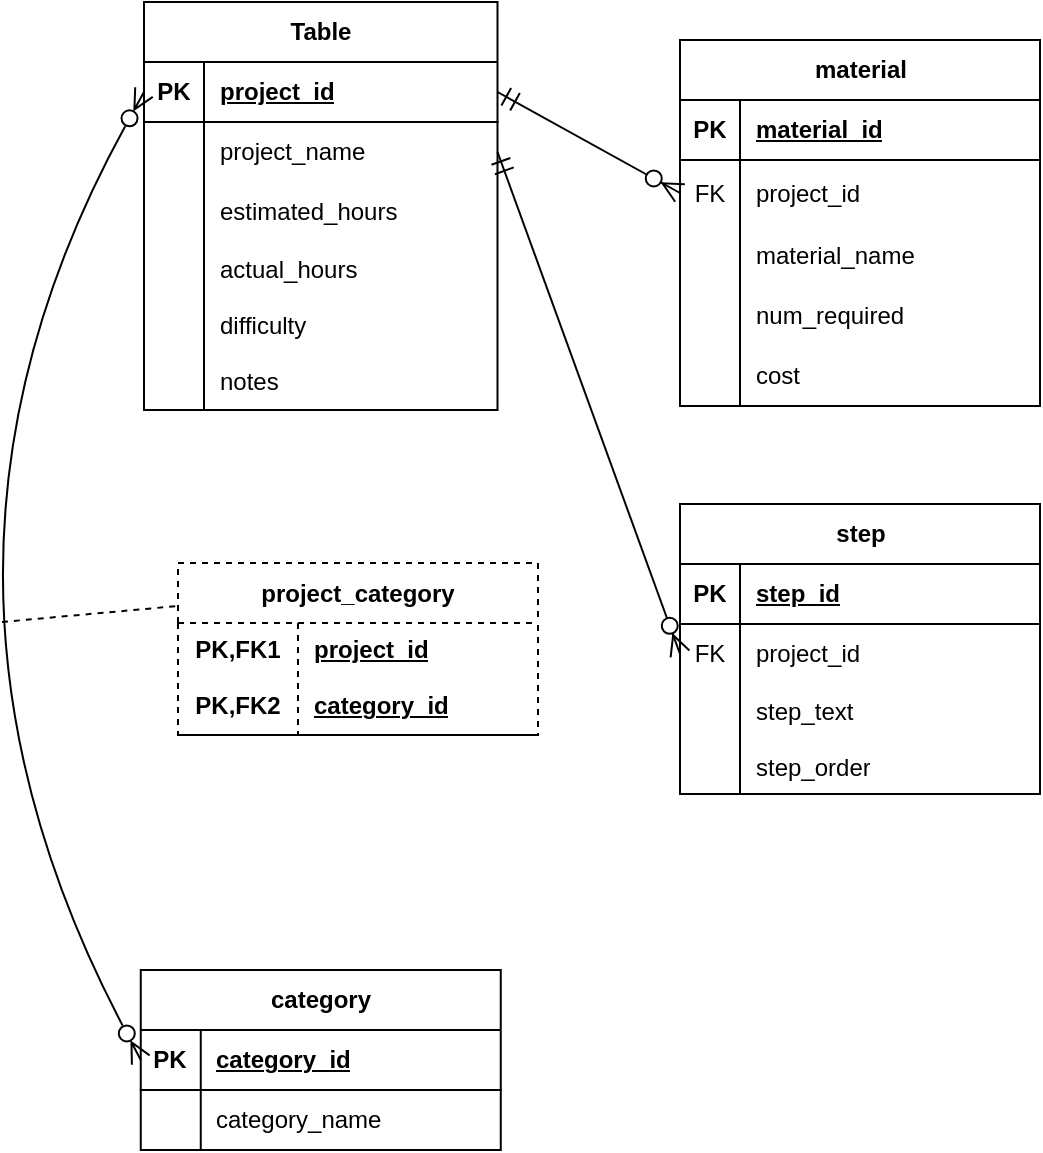 <mxfile version="25.0.3">
  <diagram name="Page-1" id="dqfHKndOHjhhSDqZL-mY">
    <mxGraphModel dx="864" dy="1231" grid="0" gridSize="10" guides="1" tooltips="1" connect="1" arrows="1" fold="1" page="0" pageScale="1" pageWidth="850" pageHeight="1100" math="0" shadow="0">
      <root>
        <mxCell id="0" />
        <mxCell id="1" parent="0" />
        <mxCell id="3CWAr7mMWUFHw-F5XImC-1" value="Table" style="shape=table;startSize=30;container=1;collapsible=1;childLayout=tableLayout;fixedRows=1;rowLines=0;fontStyle=1;align=center;resizeLast=1;html=1;" vertex="1" parent="1">
          <mxGeometry x="-45" y="-164" width="176.75" height="204" as="geometry" />
        </mxCell>
        <mxCell id="3CWAr7mMWUFHw-F5XImC-2" value="" style="shape=tableRow;horizontal=0;startSize=0;swimlaneHead=0;swimlaneBody=0;fillColor=none;collapsible=0;dropTarget=0;points=[[0,0.5],[1,0.5]];portConstraint=eastwest;top=0;left=0;right=0;bottom=1;" vertex="1" parent="3CWAr7mMWUFHw-F5XImC-1">
          <mxGeometry y="30" width="176.75" height="30" as="geometry" />
        </mxCell>
        <mxCell id="3CWAr7mMWUFHw-F5XImC-3" value="PK" style="shape=partialRectangle;connectable=0;fillColor=none;top=0;left=0;bottom=0;right=0;fontStyle=1;overflow=hidden;whiteSpace=wrap;html=1;" vertex="1" parent="3CWAr7mMWUFHw-F5XImC-2">
          <mxGeometry width="30" height="30" as="geometry">
            <mxRectangle width="30" height="30" as="alternateBounds" />
          </mxGeometry>
        </mxCell>
        <mxCell id="3CWAr7mMWUFHw-F5XImC-4" value="project_id" style="shape=partialRectangle;connectable=0;fillColor=none;top=0;left=0;bottom=0;right=0;align=left;spacingLeft=6;fontStyle=5;overflow=hidden;whiteSpace=wrap;html=1;" vertex="1" parent="3CWAr7mMWUFHw-F5XImC-2">
          <mxGeometry x="30" width="146.75" height="30" as="geometry">
            <mxRectangle width="146.75" height="30" as="alternateBounds" />
          </mxGeometry>
        </mxCell>
        <mxCell id="3CWAr7mMWUFHw-F5XImC-5" value="" style="shape=tableRow;horizontal=0;startSize=0;swimlaneHead=0;swimlaneBody=0;fillColor=none;collapsible=0;dropTarget=0;points=[[0,0.5],[1,0.5]];portConstraint=eastwest;top=0;left=0;right=0;bottom=0;" vertex="1" parent="3CWAr7mMWUFHw-F5XImC-1">
          <mxGeometry y="60" width="176.75" height="30" as="geometry" />
        </mxCell>
        <mxCell id="3CWAr7mMWUFHw-F5XImC-6" value="" style="shape=partialRectangle;connectable=0;fillColor=none;top=0;left=0;bottom=0;right=0;editable=1;overflow=hidden;whiteSpace=wrap;html=1;" vertex="1" parent="3CWAr7mMWUFHw-F5XImC-5">
          <mxGeometry width="30" height="30" as="geometry">
            <mxRectangle width="30" height="30" as="alternateBounds" />
          </mxGeometry>
        </mxCell>
        <mxCell id="3CWAr7mMWUFHw-F5XImC-7" value="project_name" style="shape=partialRectangle;connectable=0;fillColor=none;top=0;left=0;bottom=0;right=0;align=left;spacingLeft=6;overflow=hidden;whiteSpace=wrap;html=1;" vertex="1" parent="3CWAr7mMWUFHw-F5XImC-5">
          <mxGeometry x="30" width="146.75" height="30" as="geometry">
            <mxRectangle width="146.75" height="30" as="alternateBounds" />
          </mxGeometry>
        </mxCell>
        <mxCell id="3CWAr7mMWUFHw-F5XImC-8" value="" style="shape=tableRow;horizontal=0;startSize=0;swimlaneHead=0;swimlaneBody=0;fillColor=none;collapsible=0;dropTarget=0;points=[[0,0.5],[1,0.5]];portConstraint=eastwest;top=0;left=0;right=0;bottom=0;" vertex="1" parent="3CWAr7mMWUFHw-F5XImC-1">
          <mxGeometry y="90" width="176.75" height="30" as="geometry" />
        </mxCell>
        <mxCell id="3CWAr7mMWUFHw-F5XImC-9" value="" style="shape=partialRectangle;connectable=0;fillColor=none;top=0;left=0;bottom=0;right=0;editable=1;overflow=hidden;whiteSpace=wrap;html=1;" vertex="1" parent="3CWAr7mMWUFHw-F5XImC-8">
          <mxGeometry width="30" height="30" as="geometry">
            <mxRectangle width="30" height="30" as="alternateBounds" />
          </mxGeometry>
        </mxCell>
        <mxCell id="3CWAr7mMWUFHw-F5XImC-10" value="estimated_hours" style="shape=partialRectangle;connectable=0;fillColor=none;top=0;left=0;bottom=0;right=0;align=left;spacingLeft=6;overflow=hidden;whiteSpace=wrap;html=1;" vertex="1" parent="3CWAr7mMWUFHw-F5XImC-8">
          <mxGeometry x="30" width="146.75" height="30" as="geometry">
            <mxRectangle width="146.75" height="30" as="alternateBounds" />
          </mxGeometry>
        </mxCell>
        <mxCell id="3CWAr7mMWUFHw-F5XImC-11" value="" style="shape=tableRow;horizontal=0;startSize=0;swimlaneHead=0;swimlaneBody=0;fillColor=none;collapsible=0;dropTarget=0;points=[[0,0.5],[1,0.5]];portConstraint=eastwest;top=0;left=0;right=0;bottom=0;" vertex="1" parent="3CWAr7mMWUFHw-F5XImC-1">
          <mxGeometry y="120" width="176.75" height="28" as="geometry" />
        </mxCell>
        <mxCell id="3CWAr7mMWUFHw-F5XImC-12" value="" style="shape=partialRectangle;connectable=0;fillColor=none;top=0;left=0;bottom=0;right=0;editable=1;overflow=hidden;whiteSpace=wrap;html=1;" vertex="1" parent="3CWAr7mMWUFHw-F5XImC-11">
          <mxGeometry width="30" height="28" as="geometry">
            <mxRectangle width="30" height="28" as="alternateBounds" />
          </mxGeometry>
        </mxCell>
        <mxCell id="3CWAr7mMWUFHw-F5XImC-13" value="actual_hours" style="shape=partialRectangle;connectable=0;fillColor=none;top=0;left=0;bottom=0;right=0;align=left;spacingLeft=6;overflow=hidden;whiteSpace=wrap;html=1;" vertex="1" parent="3CWAr7mMWUFHw-F5XImC-11">
          <mxGeometry x="30" width="146.75" height="28" as="geometry">
            <mxRectangle width="146.75" height="28" as="alternateBounds" />
          </mxGeometry>
        </mxCell>
        <mxCell id="3CWAr7mMWUFHw-F5XImC-27" style="shape=tableRow;horizontal=0;startSize=0;swimlaneHead=0;swimlaneBody=0;fillColor=none;collapsible=0;dropTarget=0;points=[[0,0.5],[1,0.5]];portConstraint=eastwest;top=0;left=0;right=0;bottom=0;" vertex="1" parent="3CWAr7mMWUFHw-F5XImC-1">
          <mxGeometry y="148" width="176.75" height="28" as="geometry" />
        </mxCell>
        <mxCell id="3CWAr7mMWUFHw-F5XImC-28" style="shape=partialRectangle;connectable=0;fillColor=none;top=0;left=0;bottom=0;right=0;editable=1;overflow=hidden;whiteSpace=wrap;html=1;" vertex="1" parent="3CWAr7mMWUFHw-F5XImC-27">
          <mxGeometry width="30" height="28" as="geometry">
            <mxRectangle width="30" height="28" as="alternateBounds" />
          </mxGeometry>
        </mxCell>
        <mxCell id="3CWAr7mMWUFHw-F5XImC-29" value="difficulty" style="shape=partialRectangle;connectable=0;fillColor=none;top=0;left=0;bottom=0;right=0;align=left;spacingLeft=6;overflow=hidden;whiteSpace=wrap;html=1;" vertex="1" parent="3CWAr7mMWUFHw-F5XImC-27">
          <mxGeometry x="30" width="146.75" height="28" as="geometry">
            <mxRectangle width="146.75" height="28" as="alternateBounds" />
          </mxGeometry>
        </mxCell>
        <mxCell id="3CWAr7mMWUFHw-F5XImC-30" style="shape=tableRow;horizontal=0;startSize=0;swimlaneHead=0;swimlaneBody=0;fillColor=none;collapsible=0;dropTarget=0;points=[[0,0.5],[1,0.5]];portConstraint=eastwest;top=0;left=0;right=0;bottom=0;" vertex="1" parent="3CWAr7mMWUFHw-F5XImC-1">
          <mxGeometry y="176" width="176.75" height="28" as="geometry" />
        </mxCell>
        <mxCell id="3CWAr7mMWUFHw-F5XImC-31" style="shape=partialRectangle;connectable=0;fillColor=none;top=0;left=0;bottom=0;right=0;editable=1;overflow=hidden;whiteSpace=wrap;html=1;" vertex="1" parent="3CWAr7mMWUFHw-F5XImC-30">
          <mxGeometry width="30" height="28" as="geometry">
            <mxRectangle width="30" height="28" as="alternateBounds" />
          </mxGeometry>
        </mxCell>
        <mxCell id="3CWAr7mMWUFHw-F5XImC-32" value="notes" style="shape=partialRectangle;connectable=0;fillColor=none;top=0;left=0;bottom=0;right=0;align=left;spacingLeft=6;overflow=hidden;whiteSpace=wrap;html=1;" vertex="1" parent="3CWAr7mMWUFHw-F5XImC-30">
          <mxGeometry x="30" width="146.75" height="28" as="geometry">
            <mxRectangle width="146.75" height="28" as="alternateBounds" />
          </mxGeometry>
        </mxCell>
        <object label="material" id="3CWAr7mMWUFHw-F5XImC-14">
          <mxCell style="shape=table;startSize=30;container=1;collapsible=1;childLayout=tableLayout;fixedRows=1;rowLines=0;fontStyle=1;align=center;resizeLast=1;html=1;" vertex="1" parent="1">
            <mxGeometry x="223" y="-145" width="180" height="183" as="geometry">
              <mxRectangle x="223" y="-145" width="197" height="160" as="alternateBounds" />
            </mxGeometry>
          </mxCell>
        </object>
        <mxCell id="3CWAr7mMWUFHw-F5XImC-15" value="" style="shape=tableRow;horizontal=0;startSize=0;swimlaneHead=0;swimlaneBody=0;fillColor=none;collapsible=0;dropTarget=0;points=[[0,0.5],[1,0.5]];portConstraint=eastwest;top=0;left=0;right=0;bottom=1;" vertex="1" parent="3CWAr7mMWUFHw-F5XImC-14">
          <mxGeometry y="30" width="180" height="30" as="geometry" />
        </mxCell>
        <mxCell id="3CWAr7mMWUFHw-F5XImC-16" value="PK" style="shape=partialRectangle;connectable=0;fillColor=none;top=0;left=0;bottom=0;right=0;fontStyle=1;overflow=hidden;whiteSpace=wrap;html=1;" vertex="1" parent="3CWAr7mMWUFHw-F5XImC-15">
          <mxGeometry width="30" height="30" as="geometry">
            <mxRectangle width="30" height="30" as="alternateBounds" />
          </mxGeometry>
        </mxCell>
        <mxCell id="3CWAr7mMWUFHw-F5XImC-17" value="material_id" style="shape=partialRectangle;connectable=0;fillColor=none;top=0;left=0;bottom=0;right=0;align=left;spacingLeft=6;fontStyle=5;overflow=hidden;whiteSpace=wrap;html=1;" vertex="1" parent="3CWAr7mMWUFHw-F5XImC-15">
          <mxGeometry x="30" width="150" height="30" as="geometry">
            <mxRectangle width="150" height="30" as="alternateBounds" />
          </mxGeometry>
        </mxCell>
        <mxCell id="3CWAr7mMWUFHw-F5XImC-18" value="" style="shape=tableRow;horizontal=0;startSize=0;swimlaneHead=0;swimlaneBody=0;fillColor=none;collapsible=0;dropTarget=0;points=[[0,0.5],[1,0.5]];portConstraint=eastwest;top=0;left=0;right=0;bottom=0;" vertex="1" parent="3CWAr7mMWUFHw-F5XImC-14">
          <mxGeometry y="60" width="180" height="33" as="geometry" />
        </mxCell>
        <mxCell id="3CWAr7mMWUFHw-F5XImC-19" value="FK" style="shape=partialRectangle;connectable=0;fillColor=none;top=0;left=0;bottom=0;right=0;editable=1;overflow=hidden;whiteSpace=wrap;html=1;" vertex="1" parent="3CWAr7mMWUFHw-F5XImC-18">
          <mxGeometry width="30" height="33" as="geometry">
            <mxRectangle width="30" height="33" as="alternateBounds" />
          </mxGeometry>
        </mxCell>
        <mxCell id="3CWAr7mMWUFHw-F5XImC-20" value="project_id" style="shape=partialRectangle;connectable=0;fillColor=none;top=0;left=0;bottom=0;right=0;align=left;spacingLeft=6;overflow=hidden;whiteSpace=wrap;html=1;" vertex="1" parent="3CWAr7mMWUFHw-F5XImC-18">
          <mxGeometry x="30" width="150" height="33" as="geometry">
            <mxRectangle width="150" height="33" as="alternateBounds" />
          </mxGeometry>
        </mxCell>
        <mxCell id="3CWAr7mMWUFHw-F5XImC-21" value="" style="shape=tableRow;horizontal=0;startSize=0;swimlaneHead=0;swimlaneBody=0;fillColor=none;collapsible=0;dropTarget=0;points=[[0,0.5],[1,0.5]];portConstraint=eastwest;top=0;left=0;right=0;bottom=0;" vertex="1" parent="3CWAr7mMWUFHw-F5XImC-14">
          <mxGeometry y="93" width="180" height="30" as="geometry" />
        </mxCell>
        <mxCell id="3CWAr7mMWUFHw-F5XImC-22" value="" style="shape=partialRectangle;connectable=0;fillColor=none;top=0;left=0;bottom=0;right=0;editable=1;overflow=hidden;whiteSpace=wrap;html=1;" vertex="1" parent="3CWAr7mMWUFHw-F5XImC-21">
          <mxGeometry width="30" height="30" as="geometry">
            <mxRectangle width="30" height="30" as="alternateBounds" />
          </mxGeometry>
        </mxCell>
        <mxCell id="3CWAr7mMWUFHw-F5XImC-23" value="material_name" style="shape=partialRectangle;connectable=0;fillColor=none;top=0;left=0;bottom=0;right=0;align=left;spacingLeft=6;overflow=hidden;whiteSpace=wrap;html=1;" vertex="1" parent="3CWAr7mMWUFHw-F5XImC-21">
          <mxGeometry x="30" width="150" height="30" as="geometry">
            <mxRectangle width="150" height="30" as="alternateBounds" />
          </mxGeometry>
        </mxCell>
        <mxCell id="3CWAr7mMWUFHw-F5XImC-24" value="" style="shape=tableRow;horizontal=0;startSize=0;swimlaneHead=0;swimlaneBody=0;fillColor=none;collapsible=0;dropTarget=0;points=[[0,0.5],[1,0.5]];portConstraint=eastwest;top=0;left=0;right=0;bottom=0;" vertex="1" parent="3CWAr7mMWUFHw-F5XImC-14">
          <mxGeometry y="123" width="180" height="30" as="geometry" />
        </mxCell>
        <mxCell id="3CWAr7mMWUFHw-F5XImC-25" value="" style="shape=partialRectangle;connectable=0;fillColor=none;top=0;left=0;bottom=0;right=0;editable=1;overflow=hidden;whiteSpace=wrap;html=1;" vertex="1" parent="3CWAr7mMWUFHw-F5XImC-24">
          <mxGeometry width="30" height="30" as="geometry">
            <mxRectangle width="30" height="30" as="alternateBounds" />
          </mxGeometry>
        </mxCell>
        <mxCell id="3CWAr7mMWUFHw-F5XImC-26" value="num_required" style="shape=partialRectangle;connectable=0;fillColor=none;top=0;left=0;bottom=0;right=0;align=left;spacingLeft=6;overflow=hidden;whiteSpace=wrap;html=1;" vertex="1" parent="3CWAr7mMWUFHw-F5XImC-24">
          <mxGeometry x="30" width="150" height="30" as="geometry">
            <mxRectangle width="150" height="30" as="alternateBounds" />
          </mxGeometry>
        </mxCell>
        <mxCell id="3CWAr7mMWUFHw-F5XImC-33" style="shape=tableRow;horizontal=0;startSize=0;swimlaneHead=0;swimlaneBody=0;fillColor=none;collapsible=0;dropTarget=0;points=[[0,0.5],[1,0.5]];portConstraint=eastwest;top=0;left=0;right=0;bottom=0;" vertex="1" parent="3CWAr7mMWUFHw-F5XImC-14">
          <mxGeometry y="153" width="180" height="30" as="geometry" />
        </mxCell>
        <mxCell id="3CWAr7mMWUFHw-F5XImC-34" style="shape=partialRectangle;connectable=0;fillColor=none;top=0;left=0;bottom=0;right=0;editable=1;overflow=hidden;whiteSpace=wrap;html=1;" vertex="1" parent="3CWAr7mMWUFHw-F5XImC-33">
          <mxGeometry width="30" height="30" as="geometry">
            <mxRectangle width="30" height="30" as="alternateBounds" />
          </mxGeometry>
        </mxCell>
        <mxCell id="3CWAr7mMWUFHw-F5XImC-35" value="cost" style="shape=partialRectangle;connectable=0;fillColor=none;top=0;left=0;bottom=0;right=0;align=left;spacingLeft=6;overflow=hidden;whiteSpace=wrap;html=1;" vertex="1" parent="3CWAr7mMWUFHw-F5XImC-33">
          <mxGeometry x="30" width="150" height="30" as="geometry">
            <mxRectangle width="150" height="30" as="alternateBounds" />
          </mxGeometry>
        </mxCell>
        <mxCell id="3CWAr7mMWUFHw-F5XImC-36" value="step" style="shape=table;startSize=30;container=1;collapsible=1;childLayout=tableLayout;fixedRows=1;rowLines=0;fontStyle=1;align=center;resizeLast=1;html=1;" vertex="1" parent="1">
          <mxGeometry x="223" y="87" width="180" height="145" as="geometry" />
        </mxCell>
        <mxCell id="3CWAr7mMWUFHw-F5XImC-37" value="" style="shape=tableRow;horizontal=0;startSize=0;swimlaneHead=0;swimlaneBody=0;fillColor=none;collapsible=0;dropTarget=0;points=[[0,0.5],[1,0.5]];portConstraint=eastwest;top=0;left=0;right=0;bottom=1;" vertex="1" parent="3CWAr7mMWUFHw-F5XImC-36">
          <mxGeometry y="30" width="180" height="30" as="geometry" />
        </mxCell>
        <mxCell id="3CWAr7mMWUFHw-F5XImC-38" value="PK" style="shape=partialRectangle;connectable=0;fillColor=none;top=0;left=0;bottom=0;right=0;fontStyle=1;overflow=hidden;whiteSpace=wrap;html=1;" vertex="1" parent="3CWAr7mMWUFHw-F5XImC-37">
          <mxGeometry width="30" height="30" as="geometry">
            <mxRectangle width="30" height="30" as="alternateBounds" />
          </mxGeometry>
        </mxCell>
        <mxCell id="3CWAr7mMWUFHw-F5XImC-39" value="step_id" style="shape=partialRectangle;connectable=0;fillColor=none;top=0;left=0;bottom=0;right=0;align=left;spacingLeft=6;fontStyle=5;overflow=hidden;whiteSpace=wrap;html=1;" vertex="1" parent="3CWAr7mMWUFHw-F5XImC-37">
          <mxGeometry x="30" width="150" height="30" as="geometry">
            <mxRectangle width="150" height="30" as="alternateBounds" />
          </mxGeometry>
        </mxCell>
        <mxCell id="3CWAr7mMWUFHw-F5XImC-40" value="" style="shape=tableRow;horizontal=0;startSize=0;swimlaneHead=0;swimlaneBody=0;fillColor=none;collapsible=0;dropTarget=0;points=[[0,0.5],[1,0.5]];portConstraint=eastwest;top=0;left=0;right=0;bottom=0;" vertex="1" parent="3CWAr7mMWUFHw-F5XImC-36">
          <mxGeometry y="60" width="180" height="30" as="geometry" />
        </mxCell>
        <mxCell id="3CWAr7mMWUFHw-F5XImC-41" value="FK" style="shape=partialRectangle;connectable=0;fillColor=none;top=0;left=0;bottom=0;right=0;editable=1;overflow=hidden;whiteSpace=wrap;html=1;" vertex="1" parent="3CWAr7mMWUFHw-F5XImC-40">
          <mxGeometry width="30" height="30" as="geometry">
            <mxRectangle width="30" height="30" as="alternateBounds" />
          </mxGeometry>
        </mxCell>
        <mxCell id="3CWAr7mMWUFHw-F5XImC-42" value="project_id" style="shape=partialRectangle;connectable=0;fillColor=none;top=0;left=0;bottom=0;right=0;align=left;spacingLeft=6;overflow=hidden;whiteSpace=wrap;html=1;" vertex="1" parent="3CWAr7mMWUFHw-F5XImC-40">
          <mxGeometry x="30" width="150" height="30" as="geometry">
            <mxRectangle width="150" height="30" as="alternateBounds" />
          </mxGeometry>
        </mxCell>
        <mxCell id="3CWAr7mMWUFHw-F5XImC-43" value="" style="shape=tableRow;horizontal=0;startSize=0;swimlaneHead=0;swimlaneBody=0;fillColor=none;collapsible=0;dropTarget=0;points=[[0,0.5],[1,0.5]];portConstraint=eastwest;top=0;left=0;right=0;bottom=0;" vertex="1" parent="3CWAr7mMWUFHw-F5XImC-36">
          <mxGeometry y="90" width="180" height="28" as="geometry" />
        </mxCell>
        <mxCell id="3CWAr7mMWUFHw-F5XImC-44" value="" style="shape=partialRectangle;connectable=0;fillColor=none;top=0;left=0;bottom=0;right=0;editable=1;overflow=hidden;whiteSpace=wrap;html=1;" vertex="1" parent="3CWAr7mMWUFHw-F5XImC-43">
          <mxGeometry width="30" height="28" as="geometry">
            <mxRectangle width="30" height="28" as="alternateBounds" />
          </mxGeometry>
        </mxCell>
        <mxCell id="3CWAr7mMWUFHw-F5XImC-45" value="step_text" style="shape=partialRectangle;connectable=0;fillColor=none;top=0;left=0;bottom=0;right=0;align=left;spacingLeft=6;overflow=hidden;whiteSpace=wrap;html=1;" vertex="1" parent="3CWAr7mMWUFHw-F5XImC-43">
          <mxGeometry x="30" width="150" height="28" as="geometry">
            <mxRectangle width="150" height="28" as="alternateBounds" />
          </mxGeometry>
        </mxCell>
        <mxCell id="3CWAr7mMWUFHw-F5XImC-46" value="" style="shape=tableRow;horizontal=0;startSize=0;swimlaneHead=0;swimlaneBody=0;fillColor=none;collapsible=0;dropTarget=0;points=[[0,0.5],[1,0.5]];portConstraint=eastwest;top=0;left=0;right=0;bottom=0;" vertex="1" parent="3CWAr7mMWUFHw-F5XImC-36">
          <mxGeometry y="118" width="180" height="27" as="geometry" />
        </mxCell>
        <mxCell id="3CWAr7mMWUFHw-F5XImC-47" value="" style="shape=partialRectangle;connectable=0;fillColor=none;top=0;left=0;bottom=0;right=0;editable=1;overflow=hidden;whiteSpace=wrap;html=1;" vertex="1" parent="3CWAr7mMWUFHw-F5XImC-46">
          <mxGeometry width="30" height="27" as="geometry">
            <mxRectangle width="30" height="27" as="alternateBounds" />
          </mxGeometry>
        </mxCell>
        <mxCell id="3CWAr7mMWUFHw-F5XImC-48" value="step_order" style="shape=partialRectangle;connectable=0;fillColor=none;top=0;left=0;bottom=0;right=0;align=left;spacingLeft=6;overflow=hidden;whiteSpace=wrap;html=1;" vertex="1" parent="3CWAr7mMWUFHw-F5XImC-46">
          <mxGeometry x="30" width="150" height="27" as="geometry">
            <mxRectangle width="150" height="27" as="alternateBounds" />
          </mxGeometry>
        </mxCell>
        <mxCell id="3CWAr7mMWUFHw-F5XImC-49" value="category" style="shape=table;startSize=30;container=1;collapsible=1;childLayout=tableLayout;fixedRows=1;rowLines=0;fontStyle=1;align=center;resizeLast=1;html=1;" vertex="1" parent="1">
          <mxGeometry x="-46.62" y="320" width="180" height="90" as="geometry" />
        </mxCell>
        <mxCell id="3CWAr7mMWUFHw-F5XImC-50" value="" style="shape=tableRow;horizontal=0;startSize=0;swimlaneHead=0;swimlaneBody=0;fillColor=none;collapsible=0;dropTarget=0;points=[[0,0.5],[1,0.5]];portConstraint=eastwest;top=0;left=0;right=0;bottom=1;" vertex="1" parent="3CWAr7mMWUFHw-F5XImC-49">
          <mxGeometry y="30" width="180" height="30" as="geometry" />
        </mxCell>
        <mxCell id="3CWAr7mMWUFHw-F5XImC-51" value="PK" style="shape=partialRectangle;connectable=0;fillColor=none;top=0;left=0;bottom=0;right=0;fontStyle=1;overflow=hidden;whiteSpace=wrap;html=1;" vertex="1" parent="3CWAr7mMWUFHw-F5XImC-50">
          <mxGeometry width="30" height="30" as="geometry">
            <mxRectangle width="30" height="30" as="alternateBounds" />
          </mxGeometry>
        </mxCell>
        <mxCell id="3CWAr7mMWUFHw-F5XImC-52" value="category_id" style="shape=partialRectangle;connectable=0;fillColor=none;top=0;left=0;bottom=0;right=0;align=left;spacingLeft=6;fontStyle=5;overflow=hidden;whiteSpace=wrap;html=1;" vertex="1" parent="3CWAr7mMWUFHw-F5XImC-50">
          <mxGeometry x="30" width="150" height="30" as="geometry">
            <mxRectangle width="150" height="30" as="alternateBounds" />
          </mxGeometry>
        </mxCell>
        <mxCell id="3CWAr7mMWUFHw-F5XImC-53" value="" style="shape=tableRow;horizontal=0;startSize=0;swimlaneHead=0;swimlaneBody=0;fillColor=none;collapsible=0;dropTarget=0;points=[[0,0.5],[1,0.5]];portConstraint=eastwest;top=0;left=0;right=0;bottom=0;" vertex="1" parent="3CWAr7mMWUFHw-F5XImC-49">
          <mxGeometry y="60" width="180" height="30" as="geometry" />
        </mxCell>
        <mxCell id="3CWAr7mMWUFHw-F5XImC-54" value="" style="shape=partialRectangle;connectable=0;fillColor=none;top=0;left=0;bottom=0;right=0;editable=1;overflow=hidden;whiteSpace=wrap;html=1;" vertex="1" parent="3CWAr7mMWUFHw-F5XImC-53">
          <mxGeometry width="30" height="30" as="geometry">
            <mxRectangle width="30" height="30" as="alternateBounds" />
          </mxGeometry>
        </mxCell>
        <mxCell id="3CWAr7mMWUFHw-F5XImC-55" value="category_name" style="shape=partialRectangle;connectable=0;fillColor=none;top=0;left=0;bottom=0;right=0;align=left;spacingLeft=6;overflow=hidden;whiteSpace=wrap;html=1;" vertex="1" parent="3CWAr7mMWUFHw-F5XImC-53">
          <mxGeometry x="30" width="150" height="30" as="geometry">
            <mxRectangle width="150" height="30" as="alternateBounds" />
          </mxGeometry>
        </mxCell>
        <mxCell id="3CWAr7mMWUFHw-F5XImC-81" value="" style="endArrow=ERzeroToMany;html=1;rounded=0;fontSize=12;startSize=8;endSize=8;curved=1;endFill=0;exitX=0;exitY=0.5;exitDx=0;exitDy=0;startArrow=ERzeroToMany;startFill=0;entryX=0;entryY=0.5;entryDx=0;entryDy=0;" edge="1" parent="1" source="3CWAr7mMWUFHw-F5XImC-50" target="3CWAr7mMWUFHw-F5XImC-2">
          <mxGeometry width="50" height="50" relative="1" as="geometry">
            <mxPoint x="-67.62" y="362" as="sourcePoint" />
            <mxPoint x="-66" y="-122" as="targetPoint" />
            <Array as="points">
              <mxPoint x="-176" y="119" />
            </Array>
          </mxGeometry>
        </mxCell>
        <mxCell id="3CWAr7mMWUFHw-F5XImC-82" value="" style="endArrow=none;html=1;rounded=0;fontSize=12;startSize=8;endSize=8;curved=1;dashed=1;entryX=0;entryY=0.25;entryDx=0;entryDy=0;" edge="1" parent="1" target="3CWAr7mMWUFHw-F5XImC-88">
          <mxGeometry relative="1" as="geometry">
            <mxPoint x="-116" y="146" as="sourcePoint" />
            <mxPoint x="-46.62" y="139" as="targetPoint" />
          </mxGeometry>
        </mxCell>
        <mxCell id="3CWAr7mMWUFHw-F5XImC-83" value="" style="fontSize=12;html=1;endArrow=ERzeroToMany;endFill=1;rounded=0;startSize=8;endSize=8;exitX=1;exitY=0.5;exitDx=0;exitDy=0;entryX=0;entryY=0.5;entryDx=0;entryDy=0;startArrow=ERmandOne;startFill=0;" edge="1" parent="1" source="3CWAr7mMWUFHw-F5XImC-2" target="3CWAr7mMWUFHw-F5XImC-18">
          <mxGeometry width="100" height="100" relative="1" as="geometry">
            <mxPoint x="113" y="87" as="sourcePoint" />
            <mxPoint x="213" y="-13" as="targetPoint" />
          </mxGeometry>
        </mxCell>
        <mxCell id="3CWAr7mMWUFHw-F5XImC-87" value="" style="fontSize=12;html=1;endArrow=ERzeroToMany;endFill=1;rounded=0;startSize=8;endSize=8;entryX=0;entryY=0.5;entryDx=0;entryDy=0;exitX=1;exitY=0.5;exitDx=0;exitDy=0;startArrow=ERmandOne;startFill=0;" edge="1" parent="1" source="3CWAr7mMWUFHw-F5XImC-5" target="3CWAr7mMWUFHw-F5XImC-40">
          <mxGeometry width="100" height="100" relative="1" as="geometry">
            <mxPoint x="123" y="81" as="sourcePoint" />
            <mxPoint x="223" y="-19" as="targetPoint" />
            <Array as="points" />
          </mxGeometry>
        </mxCell>
        <mxCell id="3CWAr7mMWUFHw-F5XImC-88" value="project_category" style="shape=table;startSize=30;container=1;collapsible=1;childLayout=tableLayout;fixedRows=1;rowLines=0;fontStyle=1;align=center;resizeLast=1;html=1;whiteSpace=wrap;dashed=1;" vertex="1" parent="1">
          <mxGeometry x="-28" y="116.5" width="180" height="86" as="geometry" />
        </mxCell>
        <mxCell id="3CWAr7mMWUFHw-F5XImC-89" value="" style="shape=tableRow;horizontal=0;startSize=0;swimlaneHead=0;swimlaneBody=0;fillColor=none;collapsible=0;dropTarget=0;points=[[0,0.5],[1,0.5]];portConstraint=eastwest;top=0;left=0;right=0;bottom=0;html=1;" vertex="1" parent="3CWAr7mMWUFHw-F5XImC-88">
          <mxGeometry y="30" width="180" height="26" as="geometry" />
        </mxCell>
        <mxCell id="3CWAr7mMWUFHw-F5XImC-90" value="PK,FK1" style="shape=partialRectangle;connectable=0;fillColor=none;top=0;left=0;bottom=0;right=0;fontStyle=1;overflow=hidden;html=1;whiteSpace=wrap;" vertex="1" parent="3CWAr7mMWUFHw-F5XImC-89">
          <mxGeometry width="60" height="26" as="geometry">
            <mxRectangle width="60" height="26" as="alternateBounds" />
          </mxGeometry>
        </mxCell>
        <mxCell id="3CWAr7mMWUFHw-F5XImC-91" value="project_id" style="shape=partialRectangle;connectable=0;fillColor=none;top=0;left=0;bottom=0;right=0;align=left;spacingLeft=6;fontStyle=5;overflow=hidden;html=1;whiteSpace=wrap;" vertex="1" parent="3CWAr7mMWUFHw-F5XImC-89">
          <mxGeometry x="60" width="120" height="26" as="geometry">
            <mxRectangle width="120" height="26" as="alternateBounds" />
          </mxGeometry>
        </mxCell>
        <mxCell id="3CWAr7mMWUFHw-F5XImC-92" value="" style="shape=tableRow;horizontal=0;startSize=0;swimlaneHead=0;swimlaneBody=0;fillColor=none;collapsible=0;dropTarget=0;points=[[0,0.5],[1,0.5]];portConstraint=eastwest;top=0;left=0;right=0;bottom=1;html=1;" vertex="1" parent="3CWAr7mMWUFHw-F5XImC-88">
          <mxGeometry y="56" width="180" height="30" as="geometry" />
        </mxCell>
        <mxCell id="3CWAr7mMWUFHw-F5XImC-93" value="PK,FK2" style="shape=partialRectangle;connectable=0;fillColor=none;top=0;left=0;bottom=0;right=0;fontStyle=1;overflow=hidden;html=1;whiteSpace=wrap;" vertex="1" parent="3CWAr7mMWUFHw-F5XImC-92">
          <mxGeometry width="60" height="30" as="geometry">
            <mxRectangle width="60" height="30" as="alternateBounds" />
          </mxGeometry>
        </mxCell>
        <mxCell id="3CWAr7mMWUFHw-F5XImC-94" value="category_id" style="shape=partialRectangle;connectable=0;fillColor=none;top=0;left=0;bottom=0;right=0;align=left;spacingLeft=6;fontStyle=5;overflow=hidden;html=1;whiteSpace=wrap;" vertex="1" parent="3CWAr7mMWUFHw-F5XImC-92">
          <mxGeometry x="60" width="120" height="30" as="geometry">
            <mxRectangle width="120" height="30" as="alternateBounds" />
          </mxGeometry>
        </mxCell>
      </root>
    </mxGraphModel>
  </diagram>
</mxfile>

